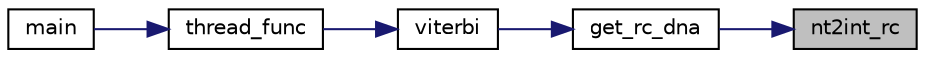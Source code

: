 digraph "nt2int_rc"
{
 // LATEX_PDF_SIZE
  edge [fontname="Helvetica",fontsize="10",labelfontname="Helvetica",labelfontsize="10"];
  node [fontname="Helvetica",fontsize="10",shape=record];
  rankdir="RL";
  Node1 [label="nt2int_rc",height=0.2,width=0.4,color="black", fillcolor="grey75", style="filled", fontcolor="black",tooltip=" "];
  Node1 -> Node2 [dir="back",color="midnightblue",fontsize="10",style="solid"];
  Node2 [label="get_rc_dna",height=0.2,width=0.4,color="black", fillcolor="white", style="filled",URL="$util__lib_8c.html#a4bb170d07b8af8e326242f06b922bd80",tooltip=" "];
  Node2 -> Node3 [dir="back",color="midnightblue",fontsize="10",style="solid"];
  Node3 [label="viterbi",height=0.2,width=0.4,color="black", fillcolor="white", style="filled",URL="$hmm__lib_8c.html#a66a36ec378618afca39e44147b742270",tooltip=" "];
  Node3 -> Node4 [dir="back",color="midnightblue",fontsize="10",style="solid"];
  Node4 [label="thread_func",height=0.2,width=0.4,color="black", fillcolor="white", style="filled",URL="$run__hmm_8c.html#ae686d5c06520e747df43d8f28e814962",tooltip=" "];
  Node4 -> Node5 [dir="back",color="midnightblue",fontsize="10",style="solid"];
  Node5 [label="main",height=0.2,width=0.4,color="black", fillcolor="white", style="filled",URL="$run__hmm_8c.html#a3c04138a5bfe5d72780bb7e82a18e627",tooltip=" "];
}
